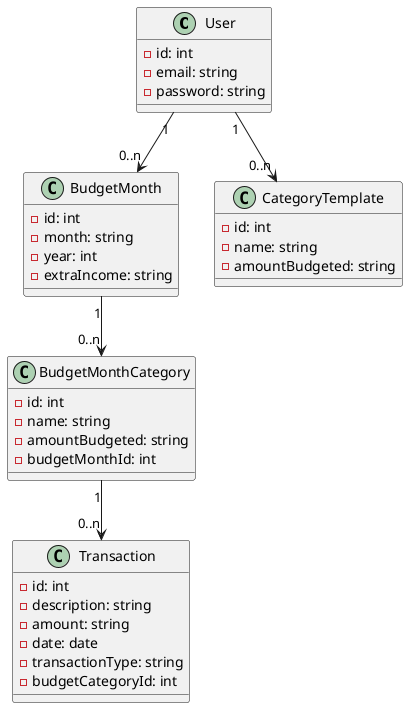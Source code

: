 @startuml

class User {
    -id: int
    -email: string
    -password: string
}


class BudgetMonth {
  -id: int
  -month: string
  -year: int
  -extraIncome: string
  
}

class BudgetMonthCategory {
    -id: int
    -name: string
    -amountBudgeted: string
    -budgetMonthId: int
}

class CategoryTemplate {
    -id: int
    -name: string
    -amountBudgeted: string
}

class Transaction {
    -id: int
    -description: string
    -amount: string
    -date: date 
    -transactionType: string
    -budgetCategoryId: int

}

User "1" --> "0..n" BudgetMonth
User "1" --> "0..n" CategoryTemplate
BudgetMonth "1" --> "0..n" BudgetMonthCategory
BudgetMonthCategory "1" --> "0..n" Transaction
@enduml